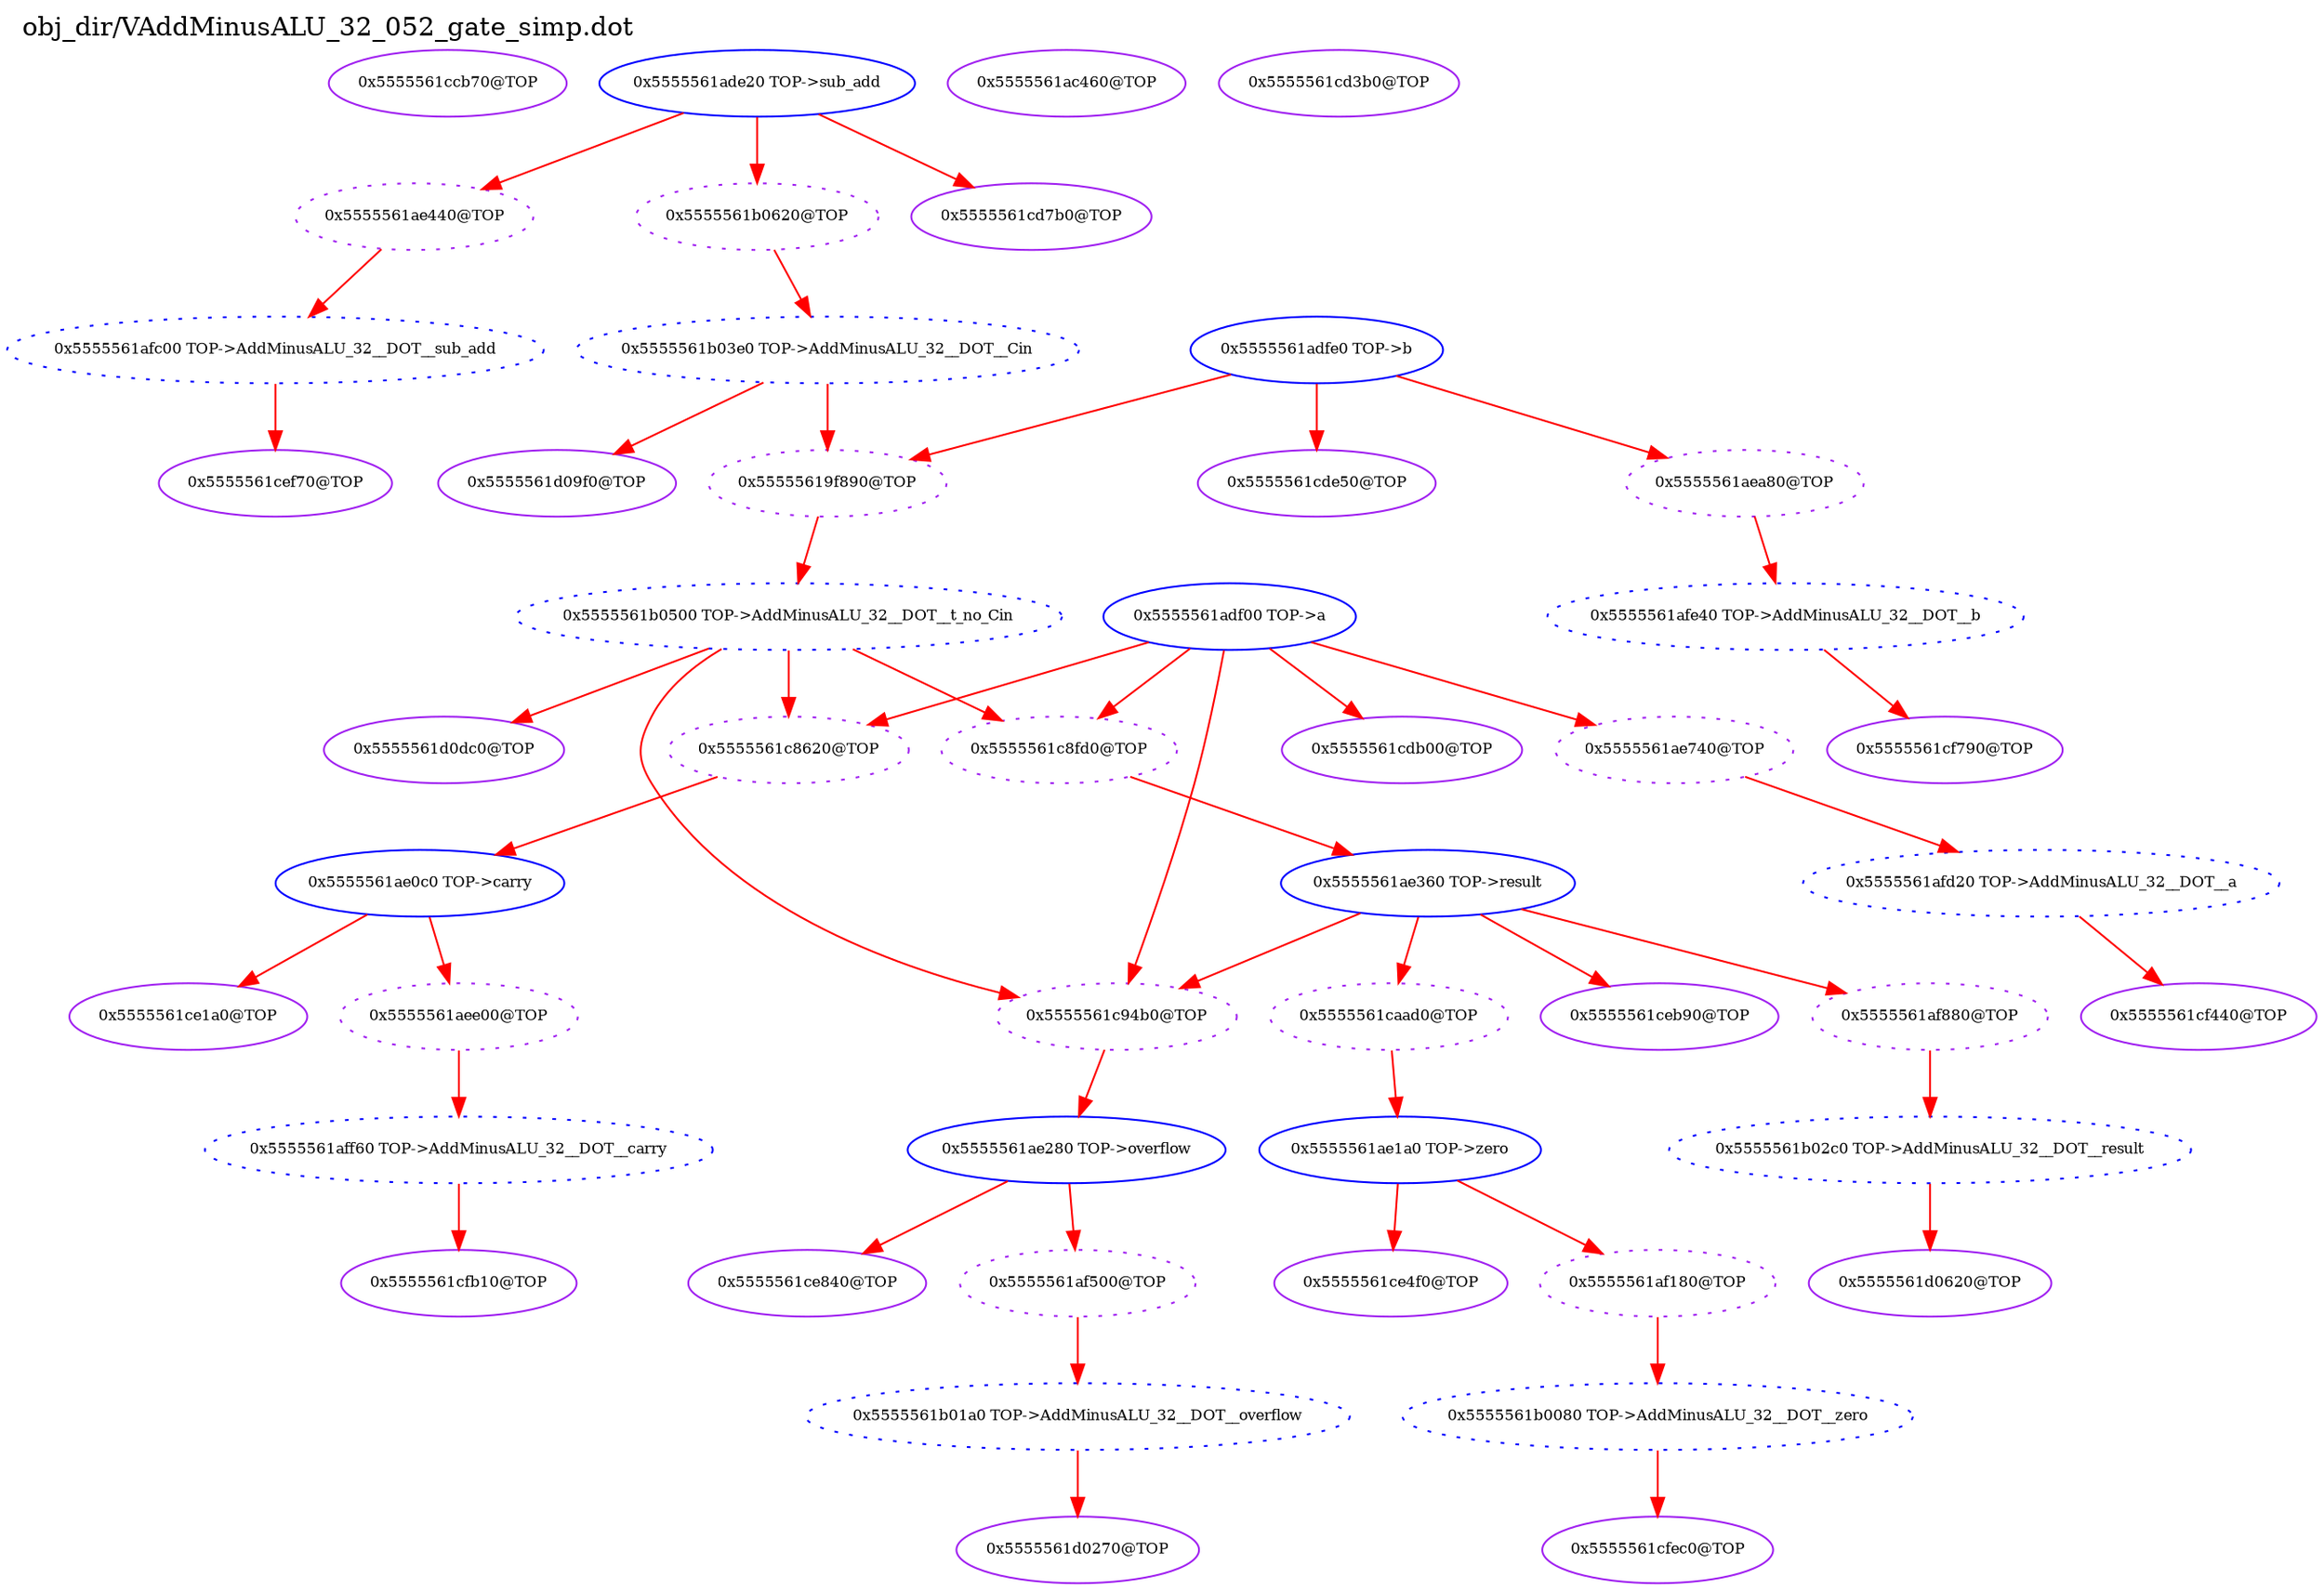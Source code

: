 digraph v3graph {
	graph	[label="obj_dir/VAddMinusALU_32_052_gate_simp.dot",
		 labelloc=t, labeljust=l,
		 //size="7.5,10",
		 rankdir=TB];
	n0	[fontsize=8 label="0x5555561ccb70@TOP", color=purple];
	n1	[fontsize=8 label="0x5555561ae440@TOP", color=purple, style=dotted];
	n2	[fontsize=8 label="0x5555561ade20 TOP->sub_add", color=blue];
	n3	[fontsize=8 label="0x5555561afc00 TOP->AddMinusALU_32__DOT__sub_add", color=blue, style=dotted];
	n4	[fontsize=8 label="0x5555561ae740@TOP", color=purple, style=dotted];
	n5	[fontsize=8 label="0x5555561adf00 TOP->a", color=blue];
	n6	[fontsize=8 label="0x5555561afd20 TOP->AddMinusALU_32__DOT__a", color=blue, style=dotted];
	n7	[fontsize=8 label="0x5555561aea80@TOP", color=purple, style=dotted];
	n8	[fontsize=8 label="0x5555561adfe0 TOP->b", color=blue];
	n9	[fontsize=8 label="0x5555561afe40 TOP->AddMinusALU_32__DOT__b", color=blue, style=dotted];
	n10	[fontsize=8 label="0x5555561aee00@TOP", color=purple, style=dotted];
	n11	[fontsize=8 label="0x5555561ae0c0 TOP->carry", color=blue];
	n12	[fontsize=8 label="0x5555561aff60 TOP->AddMinusALU_32__DOT__carry", color=blue, style=dotted];
	n13	[fontsize=8 label="0x5555561af180@TOP", color=purple, style=dotted];
	n14	[fontsize=8 label="0x5555561ae1a0 TOP->zero", color=blue];
	n15	[fontsize=8 label="0x5555561b0080 TOP->AddMinusALU_32__DOT__zero", color=blue, style=dotted];
	n16	[fontsize=8 label="0x5555561af500@TOP", color=purple, style=dotted];
	n17	[fontsize=8 label="0x5555561ae280 TOP->overflow", color=blue];
	n18	[fontsize=8 label="0x5555561b01a0 TOP->AddMinusALU_32__DOT__overflow", color=blue, style=dotted];
	n19	[fontsize=8 label="0x5555561af880@TOP", color=purple, style=dotted];
	n20	[fontsize=8 label="0x5555561ae360 TOP->result", color=blue];
	n21	[fontsize=8 label="0x5555561b02c0 TOP->AddMinusALU_32__DOT__result", color=blue, style=dotted];
	n22	[fontsize=8 label="0x5555561b0620@TOP", color=purple, style=dotted];
	n23	[fontsize=8 label="0x5555561b03e0 TOP->AddMinusALU_32__DOT__Cin", color=blue, style=dotted];
	n24	[fontsize=8 label="0x55555619f890@TOP", color=purple, style=dotted];
	n25	[fontsize=8 label="0x5555561b0500 TOP->AddMinusALU_32__DOT__t_no_Cin", color=blue, style=dotted];
	n26	[fontsize=8 label="0x5555561c8620@TOP", color=purple, style=dotted];
	n27	[fontsize=8 label="0x5555561c8fd0@TOP", color=purple, style=dotted];
	n28	[fontsize=8 label="0x5555561c94b0@TOP", color=purple, style=dotted];
	n29	[fontsize=8 label="0x5555561caad0@TOP", color=purple, style=dotted];
	n30	[fontsize=8 label="0x5555561ac460@TOP", color=purple];
	n31	[fontsize=8 label="0x5555561cd3b0@TOP", color=purple];
	n32	[fontsize=8 label="0x5555561cd7b0@TOP", color=purple];
	n33	[fontsize=8 label="0x5555561cdb00@TOP", color=purple];
	n34	[fontsize=8 label="0x5555561cde50@TOP", color=purple];
	n35	[fontsize=8 label="0x5555561ce1a0@TOP", color=purple];
	n36	[fontsize=8 label="0x5555561ce4f0@TOP", color=purple];
	n37	[fontsize=8 label="0x5555561ce840@TOP", color=purple];
	n38	[fontsize=8 label="0x5555561ceb90@TOP", color=purple];
	n39	[fontsize=8 label="0x5555561cef70@TOP", color=purple];
	n40	[fontsize=8 label="0x5555561cf440@TOP", color=purple];
	n41	[fontsize=8 label="0x5555561cf790@TOP", color=purple];
	n42	[fontsize=8 label="0x5555561cfb10@TOP", color=purple];
	n43	[fontsize=8 label="0x5555561cfec0@TOP", color=purple];
	n44	[fontsize=8 label="0x5555561d0270@TOP", color=purple];
	n45	[fontsize=8 label="0x5555561d0620@TOP", color=purple];
	n46	[fontsize=8 label="0x5555561d09f0@TOP", color=purple];
	n47	[fontsize=8 label="0x5555561d0dc0@TOP", color=purple];
	n1 -> n3 [fontsize=8 label="" weight=1 color=red];
	n2 -> n1 [fontsize=8 label="" weight=1 color=red];
	n2 -> n22 [fontsize=8 label="" weight=1 color=red];
	n2 -> n32 [fontsize=8 label="" weight=1 color=red];
	n3 -> n39 [fontsize=8 label="" weight=1 color=red];
	n4 -> n6 [fontsize=8 label="" weight=1 color=red];
	n5 -> n4 [fontsize=8 label="" weight=1 color=red];
	n5 -> n26 [fontsize=8 label="" weight=1 color=red];
	n5 -> n27 [fontsize=8 label="" weight=1 color=red];
	n5 -> n28 [fontsize=8 label="" weight=2 color=red];
	n5 -> n33 [fontsize=8 label="" weight=1 color=red];
	n6 -> n40 [fontsize=8 label="" weight=1 color=red];
	n7 -> n9 [fontsize=8 label="" weight=1 color=red];
	n8 -> n7 [fontsize=8 label="" weight=1 color=red];
	n8 -> n24 [fontsize=8 label="" weight=1 color=red];
	n8 -> n34 [fontsize=8 label="" weight=1 color=red];
	n9 -> n41 [fontsize=8 label="" weight=1 color=red];
	n10 -> n12 [fontsize=8 label="" weight=1 color=red];
	n11 -> n10 [fontsize=8 label="" weight=1 color=red];
	n11 -> n35 [fontsize=8 label="" weight=1 color=red];
	n12 -> n42 [fontsize=8 label="" weight=1 color=red];
	n13 -> n15 [fontsize=8 label="" weight=1 color=red];
	n14 -> n13 [fontsize=8 label="" weight=1 color=red];
	n14 -> n36 [fontsize=8 label="" weight=1 color=red];
	n15 -> n43 [fontsize=8 label="" weight=1 color=red];
	n16 -> n18 [fontsize=8 label="" weight=1 color=red];
	n17 -> n16 [fontsize=8 label="" weight=1 color=red];
	n17 -> n37 [fontsize=8 label="" weight=1 color=red];
	n18 -> n44 [fontsize=8 label="" weight=1 color=red];
	n19 -> n21 [fontsize=8 label="" weight=1 color=red];
	n20 -> n19 [fontsize=8 label="" weight=1 color=red];
	n20 -> n28 [fontsize=8 label="" weight=1 color=red];
	n20 -> n29 [fontsize=8 label="" weight=1 color=red];
	n20 -> n38 [fontsize=8 label="" weight=1 color=red];
	n21 -> n45 [fontsize=8 label="" weight=1 color=red];
	n22 -> n23 [fontsize=8 label="" weight=1 color=red];
	n23 -> n24 [fontsize=8 label="" weight=2 color=red];
	n23 -> n46 [fontsize=8 label="" weight=1 color=red];
	n24 -> n25 [fontsize=8 label="" weight=1 color=red];
	n25 -> n26 [fontsize=8 label="" weight=1 color=red];
	n25 -> n27 [fontsize=8 label="" weight=1 color=red];
	n25 -> n28 [fontsize=8 label="" weight=1 color=red];
	n25 -> n47 [fontsize=8 label="" weight=1 color=red];
	n26 -> n11 [fontsize=8 label="" weight=1 color=red];
	n27 -> n20 [fontsize=8 label="" weight=1 color=red];
	n28 -> n17 [fontsize=8 label="" weight=1 color=red];
	n29 -> n14 [fontsize=8 label="" weight=1 color=red];
}
